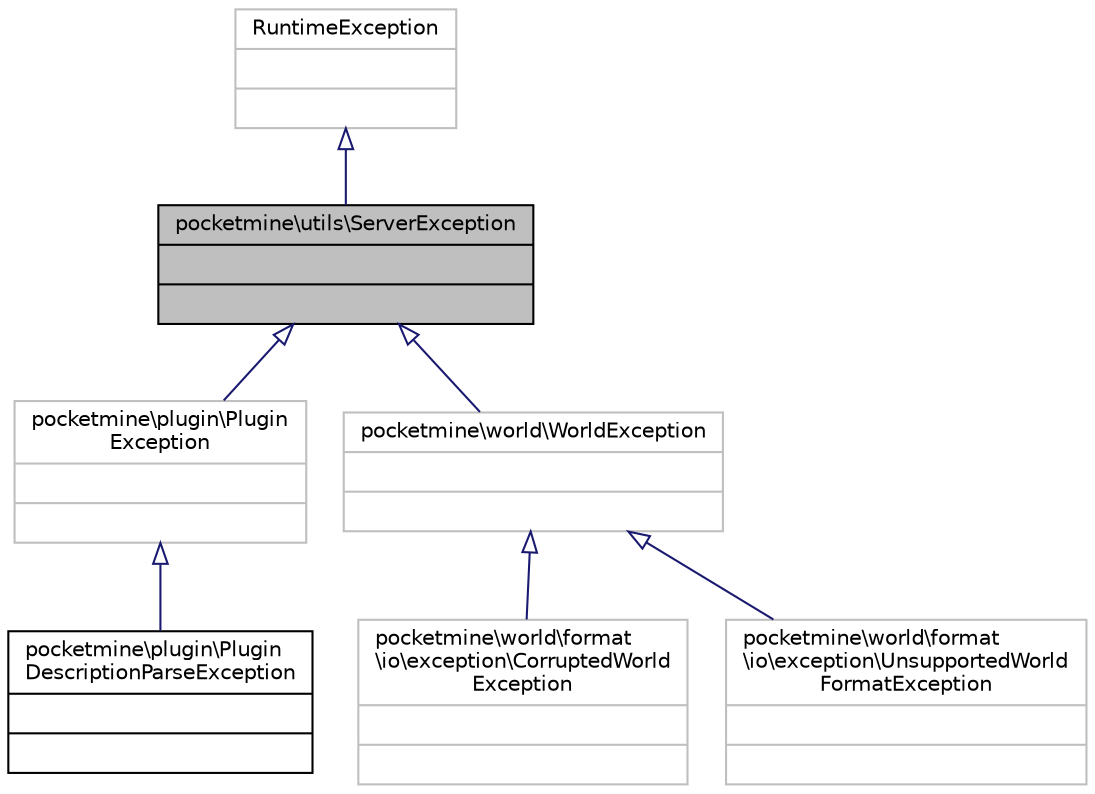 digraph "pocketmine\utils\ServerException"
{
 // INTERACTIVE_SVG=YES
 // LATEX_PDF_SIZE
  edge [fontname="Helvetica",fontsize="10",labelfontname="Helvetica",labelfontsize="10"];
  node [fontname="Helvetica",fontsize="10",shape=record];
  Node1 [label="{pocketmine\\utils\\ServerException\n||}",height=0.2,width=0.4,color="black", fillcolor="grey75", style="filled", fontcolor="black",tooltip=" "];
  Node2 -> Node1 [dir="back",color="midnightblue",fontsize="10",style="solid",arrowtail="onormal",fontname="Helvetica"];
  Node2 [label="{RuntimeException\n||}",height=0.2,width=0.4,color="grey75", fillcolor="white", style="filled",tooltip=" "];
  Node1 -> Node3 [dir="back",color="midnightblue",fontsize="10",style="solid",arrowtail="onormal",fontname="Helvetica"];
  Node3 [label="{pocketmine\\plugin\\Plugin\lException\n||}",height=0.2,width=0.4,color="grey75", fillcolor="white", style="filled",URL="$d0/d7b/classpocketmine_1_1plugin_1_1_plugin_exception.html",tooltip=" "];
  Node3 -> Node4 [dir="back",color="midnightblue",fontsize="10",style="solid",arrowtail="onormal",fontname="Helvetica"];
  Node4 [label="{pocketmine\\plugin\\Plugin\lDescriptionParseException\n||}",height=0.2,width=0.4,color="black", fillcolor="white", style="filled",URL="$d0/d47/classpocketmine_1_1plugin_1_1_plugin_description_parse_exception.html",tooltip=" "];
  Node1 -> Node5 [dir="back",color="midnightblue",fontsize="10",style="solid",arrowtail="onormal",fontname="Helvetica"];
  Node5 [label="{pocketmine\\world\\WorldException\n||}",height=0.2,width=0.4,color="grey75", fillcolor="white", style="filled",URL="$d1/d24/classpocketmine_1_1world_1_1_world_exception.html",tooltip=" "];
  Node5 -> Node6 [dir="back",color="midnightblue",fontsize="10",style="solid",arrowtail="onormal",fontname="Helvetica"];
  Node6 [label="{pocketmine\\world\\format\l\\io\\exception\\CorruptedWorld\lException\n||}",height=0.2,width=0.4,color="grey75", fillcolor="white", style="filled",URL="$d0/da7/classpocketmine_1_1world_1_1format_1_1io_1_1exception_1_1_corrupted_world_exception.html",tooltip=" "];
  Node5 -> Node7 [dir="back",color="midnightblue",fontsize="10",style="solid",arrowtail="onormal",fontname="Helvetica"];
  Node7 [label="{pocketmine\\world\\format\l\\io\\exception\\UnsupportedWorld\lFormatException\n||}",height=0.2,width=0.4,color="grey75", fillcolor="white", style="filled",URL="$d1/d50/classpocketmine_1_1world_1_1format_1_1io_1_1exception_1_1_unsupported_world_format_exception.html",tooltip=" "];
}
